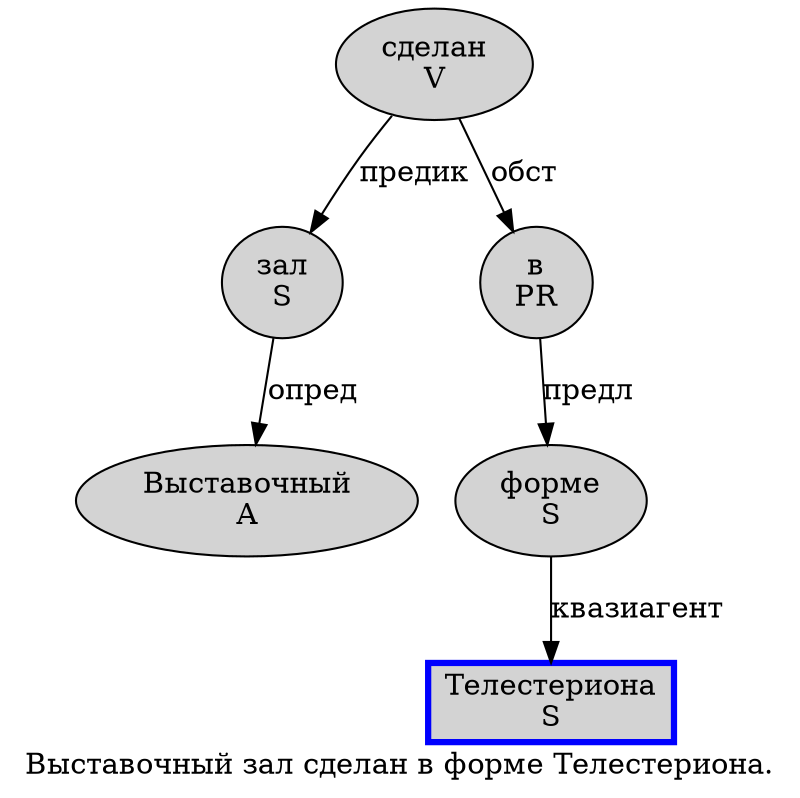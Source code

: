 digraph SENTENCE_1096 {
	graph [label="Выставочный зал сделан в форме Телестериона."]
	node [style=filled]
		0 [label="Выставочный
A" color="" fillcolor=lightgray penwidth=1 shape=ellipse]
		1 [label="зал
S" color="" fillcolor=lightgray penwidth=1 shape=ellipse]
		2 [label="сделан
V" color="" fillcolor=lightgray penwidth=1 shape=ellipse]
		3 [label="в
PR" color="" fillcolor=lightgray penwidth=1 shape=ellipse]
		4 [label="форме
S" color="" fillcolor=lightgray penwidth=1 shape=ellipse]
		5 [label="Телестериона
S" color=blue fillcolor=lightgray penwidth=3 shape=box]
			1 -> 0 [label="опред"]
			4 -> 5 [label="квазиагент"]
			2 -> 1 [label="предик"]
			2 -> 3 [label="обст"]
			3 -> 4 [label="предл"]
}